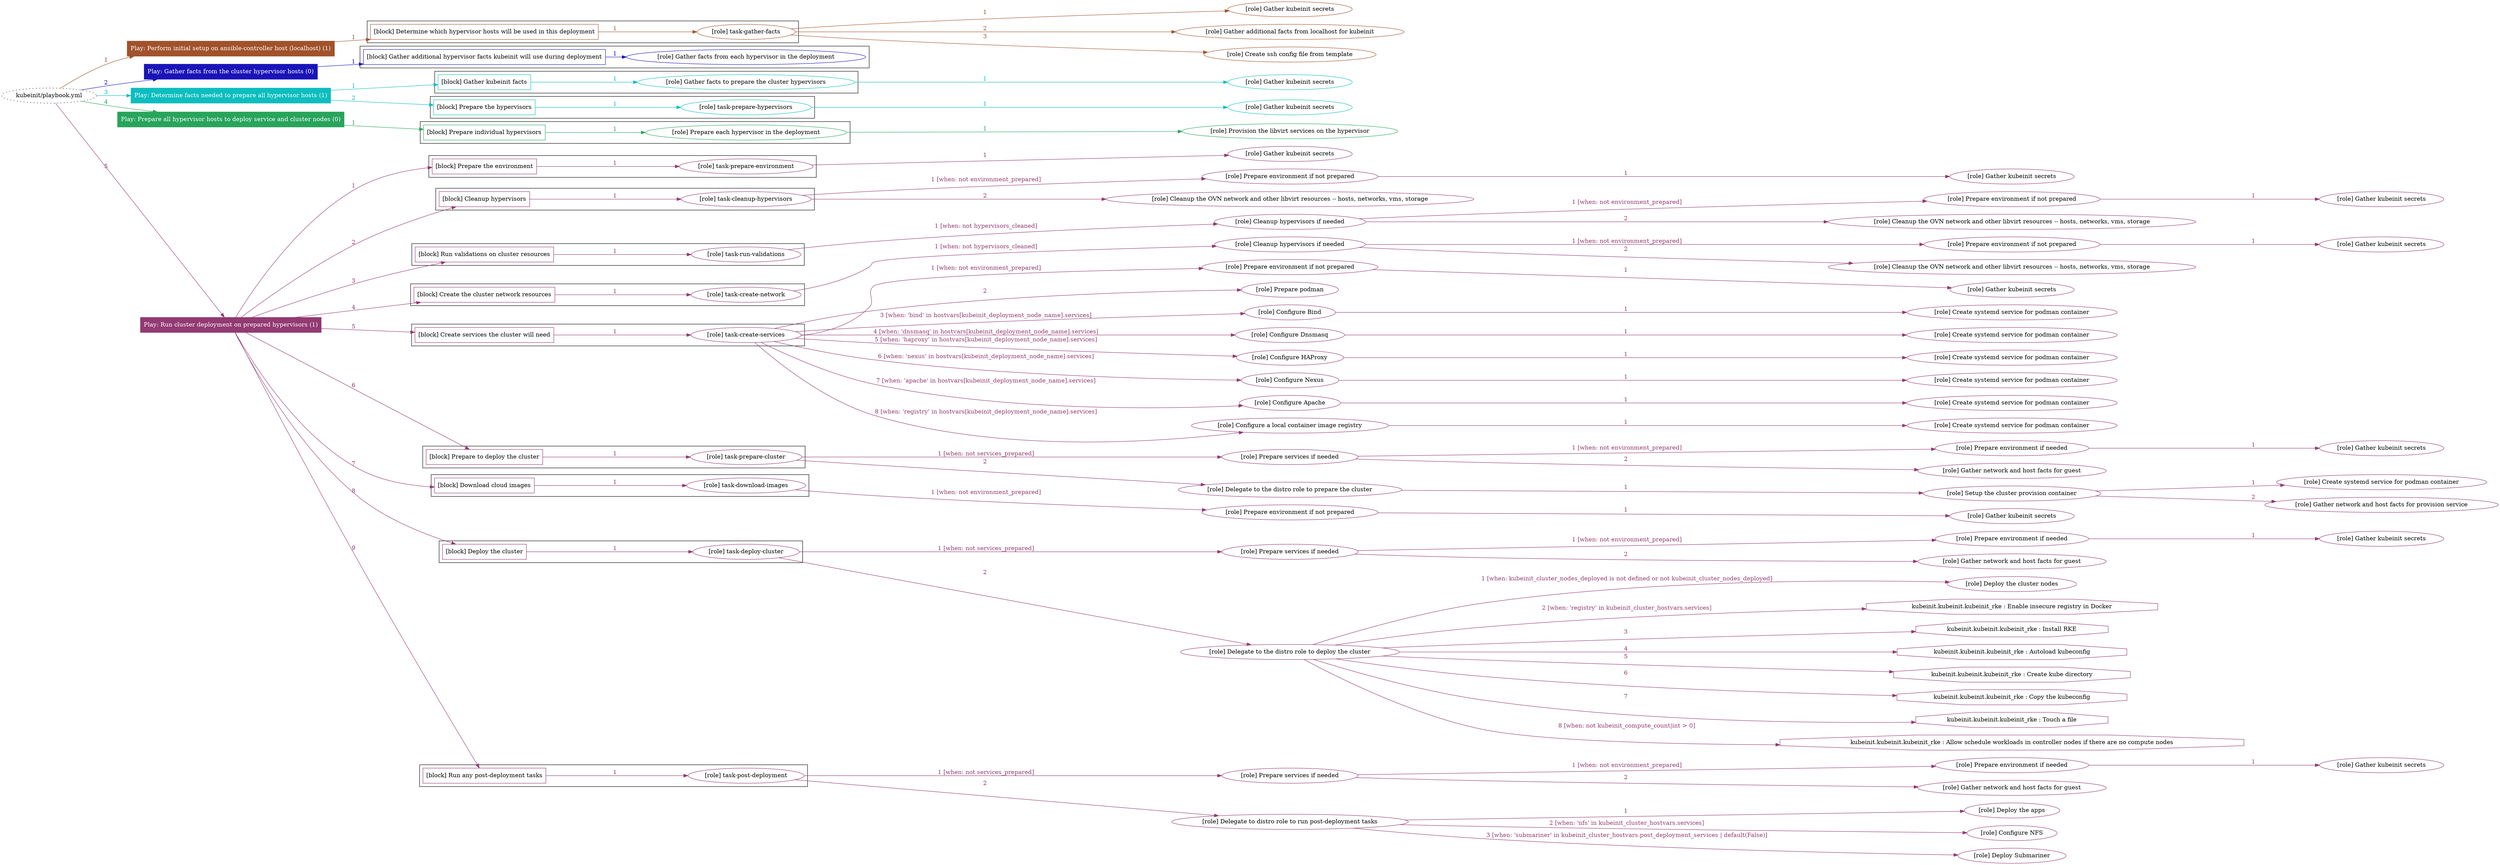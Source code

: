 digraph {
	graph [concentrate=true ordering=in rankdir=LR ratio=fill]
	edge [esep=5 sep=10]
	"kubeinit/playbook.yml" [URL="/home/runner/work/kubeinit/kubeinit/kubeinit/playbook.yml" id=playbook_9505b145 style=dotted]
	play_450b1205 [label="Play: Perform initial setup on ansible-controller host (localhost) (1)" URL="/home/runner/work/kubeinit/kubeinit/kubeinit/playbook.yml" color="#a1522b" fontcolor="#ffffff" id=play_450b1205 shape=box style=filled tooltip=localhost]
	"kubeinit/playbook.yml" -> play_450b1205 [label="1 " color="#a1522b" fontcolor="#a1522b" id=edge_dc29083b labeltooltip="1 " tooltip="1 "]
	subgraph "Gather kubeinit secrets" {
		role_8b892c27 [label="[role] Gather kubeinit secrets" URL="/home/runner/.ansible/collections/ansible_collections/kubeinit/kubeinit/roles/kubeinit_prepare/tasks/build_hypervisors_group.yml" color="#a1522b" id=role_8b892c27 tooltip="Gather kubeinit secrets"]
	}
	subgraph "Gather additional facts from localhost for kubeinit" {
		role_6cb72419 [label="[role] Gather additional facts from localhost for kubeinit" URL="/home/runner/.ansible/collections/ansible_collections/kubeinit/kubeinit/roles/kubeinit_prepare/tasks/build_hypervisors_group.yml" color="#a1522b" id=role_6cb72419 tooltip="Gather additional facts from localhost for kubeinit"]
	}
	subgraph "Create ssh config file from template" {
		role_aeb4167f [label="[role] Create ssh config file from template" URL="/home/runner/.ansible/collections/ansible_collections/kubeinit/kubeinit/roles/kubeinit_prepare/tasks/build_hypervisors_group.yml" color="#a1522b" id=role_aeb4167f tooltip="Create ssh config file from template"]
	}
	subgraph "task-gather-facts" {
		role_760208af [label="[role] task-gather-facts" URL="/home/runner/work/kubeinit/kubeinit/kubeinit/playbook.yml" color="#a1522b" id=role_760208af tooltip="task-gather-facts"]
		role_760208af -> role_8b892c27 [label="1 " color="#a1522b" fontcolor="#a1522b" id=edge_af0be995 labeltooltip="1 " tooltip="1 "]
		role_760208af -> role_6cb72419 [label="2 " color="#a1522b" fontcolor="#a1522b" id=edge_3f704db4 labeltooltip="2 " tooltip="2 "]
		role_760208af -> role_aeb4167f [label="3 " color="#a1522b" fontcolor="#a1522b" id=edge_a9bb3e98 labeltooltip="3 " tooltip="3 "]
	}
	subgraph "Play: Perform initial setup on ansible-controller host (localhost) (1)" {
		play_450b1205 -> block_d74bde31 [label=1 color="#a1522b" fontcolor="#a1522b" id=edge_bde56d21 labeltooltip=1 tooltip=1]
		subgraph cluster_block_d74bde31 {
			block_d74bde31 [label="[block] Determine which hypervisor hosts will be used in this deployment" URL="/home/runner/work/kubeinit/kubeinit/kubeinit/playbook.yml" color="#a1522b" id=block_d74bde31 labeltooltip="Determine which hypervisor hosts will be used in this deployment" shape=box tooltip="Determine which hypervisor hosts will be used in this deployment"]
			block_d74bde31 -> role_760208af [label="1 " color="#a1522b" fontcolor="#a1522b" id=edge_452c3803 labeltooltip="1 " tooltip="1 "]
		}
	}
	play_9793fc15 [label="Play: Gather facts from the cluster hypervisor hosts (0)" URL="/home/runner/work/kubeinit/kubeinit/kubeinit/playbook.yml" color="#1a14b8" fontcolor="#ffffff" id=play_9793fc15 shape=box style=filled tooltip="Play: Gather facts from the cluster hypervisor hosts (0)"]
	"kubeinit/playbook.yml" -> play_9793fc15 [label="2 " color="#1a14b8" fontcolor="#1a14b8" id=edge_404409c6 labeltooltip="2 " tooltip="2 "]
	subgraph "Gather facts from each hypervisor in the deployment" {
		role_58869e09 [label="[role] Gather facts from each hypervisor in the deployment" URL="/home/runner/work/kubeinit/kubeinit/kubeinit/playbook.yml" color="#1a14b8" id=role_58869e09 tooltip="Gather facts from each hypervisor in the deployment"]
	}
	subgraph "Play: Gather facts from the cluster hypervisor hosts (0)" {
		play_9793fc15 -> block_c235f6b9 [label=1 color="#1a14b8" fontcolor="#1a14b8" id=edge_3b66b92a labeltooltip=1 tooltip=1]
		subgraph cluster_block_c235f6b9 {
			block_c235f6b9 [label="[block] Gather additional hypervisor facts kubeinit will use during deployment" URL="/home/runner/work/kubeinit/kubeinit/kubeinit/playbook.yml" color="#1a14b8" id=block_c235f6b9 labeltooltip="Gather additional hypervisor facts kubeinit will use during deployment" shape=box tooltip="Gather additional hypervisor facts kubeinit will use during deployment"]
			block_c235f6b9 -> role_58869e09 [label="1 " color="#1a14b8" fontcolor="#1a14b8" id=edge_09a7fe21 labeltooltip="1 " tooltip="1 "]
		}
	}
	play_8fa315c1 [label="Play: Determine facts needed to prepare all hypervisor hosts (1)" URL="/home/runner/work/kubeinit/kubeinit/kubeinit/playbook.yml" color="#0dbdbf" fontcolor="#ffffff" id=play_8fa315c1 shape=box style=filled tooltip=localhost]
	"kubeinit/playbook.yml" -> play_8fa315c1 [label="3 " color="#0dbdbf" fontcolor="#0dbdbf" id=edge_d1229ec1 labeltooltip="3 " tooltip="3 "]
	subgraph "Gather kubeinit secrets" {
		role_1e241390 [label="[role] Gather kubeinit secrets" URL="/home/runner/.ansible/collections/ansible_collections/kubeinit/kubeinit/roles/kubeinit_prepare/tasks/gather_kubeinit_facts.yml" color="#0dbdbf" id=role_1e241390 tooltip="Gather kubeinit secrets"]
	}
	subgraph "Gather facts to prepare the cluster hypervisors" {
		role_1b1f1815 [label="[role] Gather facts to prepare the cluster hypervisors" URL="/home/runner/work/kubeinit/kubeinit/kubeinit/playbook.yml" color="#0dbdbf" id=role_1b1f1815 tooltip="Gather facts to prepare the cluster hypervisors"]
		role_1b1f1815 -> role_1e241390 [label="1 " color="#0dbdbf" fontcolor="#0dbdbf" id=edge_c1cfcb64 labeltooltip="1 " tooltip="1 "]
	}
	subgraph "Gather kubeinit secrets" {
		role_28981795 [label="[role] Gather kubeinit secrets" URL="/home/runner/.ansible/collections/ansible_collections/kubeinit/kubeinit/roles/kubeinit_prepare/tasks/gather_kubeinit_facts.yml" color="#0dbdbf" id=role_28981795 tooltip="Gather kubeinit secrets"]
	}
	subgraph "task-prepare-hypervisors" {
		role_ae4ea998 [label="[role] task-prepare-hypervisors" URL="/home/runner/work/kubeinit/kubeinit/kubeinit/playbook.yml" color="#0dbdbf" id=role_ae4ea998 tooltip="task-prepare-hypervisors"]
		role_ae4ea998 -> role_28981795 [label="1 " color="#0dbdbf" fontcolor="#0dbdbf" id=edge_d45ceab8 labeltooltip="1 " tooltip="1 "]
	}
	subgraph "Play: Determine facts needed to prepare all hypervisor hosts (1)" {
		play_8fa315c1 -> block_f29562f7 [label=1 color="#0dbdbf" fontcolor="#0dbdbf" id=edge_0c5e4b35 labeltooltip=1 tooltip=1]
		subgraph cluster_block_f29562f7 {
			block_f29562f7 [label="[block] Gather kubeinit facts" URL="/home/runner/work/kubeinit/kubeinit/kubeinit/playbook.yml" color="#0dbdbf" id=block_f29562f7 labeltooltip="Gather kubeinit facts" shape=box tooltip="Gather kubeinit facts"]
			block_f29562f7 -> role_1b1f1815 [label="1 " color="#0dbdbf" fontcolor="#0dbdbf" id=edge_4df8f996 labeltooltip="1 " tooltip="1 "]
		}
		play_8fa315c1 -> block_0bba4dc3 [label=2 color="#0dbdbf" fontcolor="#0dbdbf" id=edge_201aa722 labeltooltip=2 tooltip=2]
		subgraph cluster_block_0bba4dc3 {
			block_0bba4dc3 [label="[block] Prepare the hypervisors" URL="/home/runner/work/kubeinit/kubeinit/kubeinit/playbook.yml" color="#0dbdbf" id=block_0bba4dc3 labeltooltip="Prepare the hypervisors" shape=box tooltip="Prepare the hypervisors"]
			block_0bba4dc3 -> role_ae4ea998 [label="1 " color="#0dbdbf" fontcolor="#0dbdbf" id=edge_61e2387f labeltooltip="1 " tooltip="1 "]
		}
	}
	play_57cef37e [label="Play: Prepare all hypervisor hosts to deploy service and cluster nodes (0)" URL="/home/runner/work/kubeinit/kubeinit/kubeinit/playbook.yml" color="#28a45c" fontcolor="#ffffff" id=play_57cef37e shape=box style=filled tooltip="Play: Prepare all hypervisor hosts to deploy service and cluster nodes (0)"]
	"kubeinit/playbook.yml" -> play_57cef37e [label="4 " color="#28a45c" fontcolor="#28a45c" id=edge_bf57fc12 labeltooltip="4 " tooltip="4 "]
	subgraph "Provision the libvirt services on the hypervisor" {
		role_a75d2ae5 [label="[role] Provision the libvirt services on the hypervisor" URL="/home/runner/.ansible/collections/ansible_collections/kubeinit/kubeinit/roles/kubeinit_prepare/tasks/prepare_hypervisor.yml" color="#28a45c" id=role_a75d2ae5 tooltip="Provision the libvirt services on the hypervisor"]
	}
	subgraph "Prepare each hypervisor in the deployment" {
		role_23973bf3 [label="[role] Prepare each hypervisor in the deployment" URL="/home/runner/work/kubeinit/kubeinit/kubeinit/playbook.yml" color="#28a45c" id=role_23973bf3 tooltip="Prepare each hypervisor in the deployment"]
		role_23973bf3 -> role_a75d2ae5 [label="1 " color="#28a45c" fontcolor="#28a45c" id=edge_d2a6cd40 labeltooltip="1 " tooltip="1 "]
	}
	subgraph "Play: Prepare all hypervisor hosts to deploy service and cluster nodes (0)" {
		play_57cef37e -> block_0006733f [label=1 color="#28a45c" fontcolor="#28a45c" id=edge_32e53ca9 labeltooltip=1 tooltip=1]
		subgraph cluster_block_0006733f {
			block_0006733f [label="[block] Prepare individual hypervisors" URL="/home/runner/work/kubeinit/kubeinit/kubeinit/playbook.yml" color="#28a45c" id=block_0006733f labeltooltip="Prepare individual hypervisors" shape=box tooltip="Prepare individual hypervisors"]
			block_0006733f -> role_23973bf3 [label="1 " color="#28a45c" fontcolor="#28a45c" id=edge_6aced848 labeltooltip="1 " tooltip="1 "]
		}
	}
	play_f7e26024 [label="Play: Run cluster deployment on prepared hypervisors (1)" URL="/home/runner/work/kubeinit/kubeinit/kubeinit/playbook.yml" color="#923a72" fontcolor="#ffffff" id=play_f7e26024 shape=box style=filled tooltip=localhost]
	"kubeinit/playbook.yml" -> play_f7e26024 [label="5 " color="#923a72" fontcolor="#923a72" id=edge_5d4433c1 labeltooltip="5 " tooltip="5 "]
	subgraph "Gather kubeinit secrets" {
		role_3394ba7a [label="[role] Gather kubeinit secrets" URL="/home/runner/.ansible/collections/ansible_collections/kubeinit/kubeinit/roles/kubeinit_prepare/tasks/gather_kubeinit_facts.yml" color="#923a72" id=role_3394ba7a tooltip="Gather kubeinit secrets"]
	}
	subgraph "task-prepare-environment" {
		role_0f57bd80 [label="[role] task-prepare-environment" URL="/home/runner/work/kubeinit/kubeinit/kubeinit/playbook.yml" color="#923a72" id=role_0f57bd80 tooltip="task-prepare-environment"]
		role_0f57bd80 -> role_3394ba7a [label="1 " color="#923a72" fontcolor="#923a72" id=edge_5591180e labeltooltip="1 " tooltip="1 "]
	}
	subgraph "Gather kubeinit secrets" {
		role_68bfc6f8 [label="[role] Gather kubeinit secrets" URL="/home/runner/.ansible/collections/ansible_collections/kubeinit/kubeinit/roles/kubeinit_prepare/tasks/gather_kubeinit_facts.yml" color="#923a72" id=role_68bfc6f8 tooltip="Gather kubeinit secrets"]
	}
	subgraph "Prepare environment if not prepared" {
		role_d3c46bd1 [label="[role] Prepare environment if not prepared" URL="/home/runner/.ansible/collections/ansible_collections/kubeinit/kubeinit/roles/kubeinit_prepare/tasks/cleanup_hypervisors.yml" color="#923a72" id=role_d3c46bd1 tooltip="Prepare environment if not prepared"]
		role_d3c46bd1 -> role_68bfc6f8 [label="1 " color="#923a72" fontcolor="#923a72" id=edge_0da99311 labeltooltip="1 " tooltip="1 "]
	}
	subgraph "Cleanup the OVN network and other libvirt resources -- hosts, networks, vms, storage" {
		role_326a574e [label="[role] Cleanup the OVN network and other libvirt resources -- hosts, networks, vms, storage" URL="/home/runner/.ansible/collections/ansible_collections/kubeinit/kubeinit/roles/kubeinit_prepare/tasks/cleanup_hypervisors.yml" color="#923a72" id=role_326a574e tooltip="Cleanup the OVN network and other libvirt resources -- hosts, networks, vms, storage"]
	}
	subgraph "task-cleanup-hypervisors" {
		role_968da438 [label="[role] task-cleanup-hypervisors" URL="/home/runner/work/kubeinit/kubeinit/kubeinit/playbook.yml" color="#923a72" id=role_968da438 tooltip="task-cleanup-hypervisors"]
		role_968da438 -> role_d3c46bd1 [label="1 [when: not environment_prepared]" color="#923a72" fontcolor="#923a72" id=edge_34b61ef2 labeltooltip="1 [when: not environment_prepared]" tooltip="1 [when: not environment_prepared]"]
		role_968da438 -> role_326a574e [label="2 " color="#923a72" fontcolor="#923a72" id=edge_d97bf84e labeltooltip="2 " tooltip="2 "]
	}
	subgraph "Gather kubeinit secrets" {
		role_ba13112c [label="[role] Gather kubeinit secrets" URL="/home/runner/.ansible/collections/ansible_collections/kubeinit/kubeinit/roles/kubeinit_prepare/tasks/gather_kubeinit_facts.yml" color="#923a72" id=role_ba13112c tooltip="Gather kubeinit secrets"]
	}
	subgraph "Prepare environment if not prepared" {
		role_cc1e4077 [label="[role] Prepare environment if not prepared" URL="/home/runner/.ansible/collections/ansible_collections/kubeinit/kubeinit/roles/kubeinit_prepare/tasks/cleanup_hypervisors.yml" color="#923a72" id=role_cc1e4077 tooltip="Prepare environment if not prepared"]
		role_cc1e4077 -> role_ba13112c [label="1 " color="#923a72" fontcolor="#923a72" id=edge_f89d03f3 labeltooltip="1 " tooltip="1 "]
	}
	subgraph "Cleanup the OVN network and other libvirt resources -- hosts, networks, vms, storage" {
		role_92244984 [label="[role] Cleanup the OVN network and other libvirt resources -- hosts, networks, vms, storage" URL="/home/runner/.ansible/collections/ansible_collections/kubeinit/kubeinit/roles/kubeinit_prepare/tasks/cleanup_hypervisors.yml" color="#923a72" id=role_92244984 tooltip="Cleanup the OVN network and other libvirt resources -- hosts, networks, vms, storage"]
	}
	subgraph "Cleanup hypervisors if needed" {
		role_676411f5 [label="[role] Cleanup hypervisors if needed" URL="/home/runner/.ansible/collections/ansible_collections/kubeinit/kubeinit/roles/kubeinit_validations/tasks/main.yml" color="#923a72" id=role_676411f5 tooltip="Cleanup hypervisors if needed"]
		role_676411f5 -> role_cc1e4077 [label="1 [when: not environment_prepared]" color="#923a72" fontcolor="#923a72" id=edge_e331d8d5 labeltooltip="1 [when: not environment_prepared]" tooltip="1 [when: not environment_prepared]"]
		role_676411f5 -> role_92244984 [label="2 " color="#923a72" fontcolor="#923a72" id=edge_2eb76e66 labeltooltip="2 " tooltip="2 "]
	}
	subgraph "task-run-validations" {
		role_0b3cec89 [label="[role] task-run-validations" URL="/home/runner/work/kubeinit/kubeinit/kubeinit/playbook.yml" color="#923a72" id=role_0b3cec89 tooltip="task-run-validations"]
		role_0b3cec89 -> role_676411f5 [label="1 [when: not hypervisors_cleaned]" color="#923a72" fontcolor="#923a72" id=edge_1721d02f labeltooltip="1 [when: not hypervisors_cleaned]" tooltip="1 [when: not hypervisors_cleaned]"]
	}
	subgraph "Gather kubeinit secrets" {
		role_42cdc17c [label="[role] Gather kubeinit secrets" URL="/home/runner/.ansible/collections/ansible_collections/kubeinit/kubeinit/roles/kubeinit_prepare/tasks/gather_kubeinit_facts.yml" color="#923a72" id=role_42cdc17c tooltip="Gather kubeinit secrets"]
	}
	subgraph "Prepare environment if not prepared" {
		role_256b3b0b [label="[role] Prepare environment if not prepared" URL="/home/runner/.ansible/collections/ansible_collections/kubeinit/kubeinit/roles/kubeinit_prepare/tasks/cleanup_hypervisors.yml" color="#923a72" id=role_256b3b0b tooltip="Prepare environment if not prepared"]
		role_256b3b0b -> role_42cdc17c [label="1 " color="#923a72" fontcolor="#923a72" id=edge_7ede8b54 labeltooltip="1 " tooltip="1 "]
	}
	subgraph "Cleanup the OVN network and other libvirt resources -- hosts, networks, vms, storage" {
		role_a9cca995 [label="[role] Cleanup the OVN network and other libvirt resources -- hosts, networks, vms, storage" URL="/home/runner/.ansible/collections/ansible_collections/kubeinit/kubeinit/roles/kubeinit_prepare/tasks/cleanup_hypervisors.yml" color="#923a72" id=role_a9cca995 tooltip="Cleanup the OVN network and other libvirt resources -- hosts, networks, vms, storage"]
	}
	subgraph "Cleanup hypervisors if needed" {
		role_077df138 [label="[role] Cleanup hypervisors if needed" URL="/home/runner/.ansible/collections/ansible_collections/kubeinit/kubeinit/roles/kubeinit_libvirt/tasks/create_network.yml" color="#923a72" id=role_077df138 tooltip="Cleanup hypervisors if needed"]
		role_077df138 -> role_256b3b0b [label="1 [when: not environment_prepared]" color="#923a72" fontcolor="#923a72" id=edge_33e8bdc1 labeltooltip="1 [when: not environment_prepared]" tooltip="1 [when: not environment_prepared]"]
		role_077df138 -> role_a9cca995 [label="2 " color="#923a72" fontcolor="#923a72" id=edge_4342c386 labeltooltip="2 " tooltip="2 "]
	}
	subgraph "task-create-network" {
		role_438e91d1 [label="[role] task-create-network" URL="/home/runner/work/kubeinit/kubeinit/kubeinit/playbook.yml" color="#923a72" id=role_438e91d1 tooltip="task-create-network"]
		role_438e91d1 -> role_077df138 [label="1 [when: not hypervisors_cleaned]" color="#923a72" fontcolor="#923a72" id=edge_94b52caa labeltooltip="1 [when: not hypervisors_cleaned]" tooltip="1 [when: not hypervisors_cleaned]"]
	}
	subgraph "Gather kubeinit secrets" {
		role_971f4b5b [label="[role] Gather kubeinit secrets" URL="/home/runner/.ansible/collections/ansible_collections/kubeinit/kubeinit/roles/kubeinit_prepare/tasks/gather_kubeinit_facts.yml" color="#923a72" id=role_971f4b5b tooltip="Gather kubeinit secrets"]
	}
	subgraph "Prepare environment if not prepared" {
		role_bbb724a1 [label="[role] Prepare environment if not prepared" URL="/home/runner/.ansible/collections/ansible_collections/kubeinit/kubeinit/roles/kubeinit_services/tasks/main.yml" color="#923a72" id=role_bbb724a1 tooltip="Prepare environment if not prepared"]
		role_bbb724a1 -> role_971f4b5b [label="1 " color="#923a72" fontcolor="#923a72" id=edge_67031fa7 labeltooltip="1 " tooltip="1 "]
	}
	subgraph "Prepare podman" {
		role_736beaef [label="[role] Prepare podman" URL="/home/runner/.ansible/collections/ansible_collections/kubeinit/kubeinit/roles/kubeinit_services/tasks/00_create_service_pod.yml" color="#923a72" id=role_736beaef tooltip="Prepare podman"]
	}
	subgraph "Create systemd service for podman container" {
		role_74b2ce1b [label="[role] Create systemd service for podman container" URL="/home/runner/.ansible/collections/ansible_collections/kubeinit/kubeinit/roles/kubeinit_bind/tasks/main.yml" color="#923a72" id=role_74b2ce1b tooltip="Create systemd service for podman container"]
	}
	subgraph "Configure Bind" {
		role_02d68f22 [label="[role] Configure Bind" URL="/home/runner/.ansible/collections/ansible_collections/kubeinit/kubeinit/roles/kubeinit_services/tasks/start_services_containers.yml" color="#923a72" id=role_02d68f22 tooltip="Configure Bind"]
		role_02d68f22 -> role_74b2ce1b [label="1 " color="#923a72" fontcolor="#923a72" id=edge_7390d2f8 labeltooltip="1 " tooltip="1 "]
	}
	subgraph "Create systemd service for podman container" {
		role_c043c50c [label="[role] Create systemd service for podman container" URL="/home/runner/.ansible/collections/ansible_collections/kubeinit/kubeinit/roles/kubeinit_dnsmasq/tasks/main.yml" color="#923a72" id=role_c043c50c tooltip="Create systemd service for podman container"]
	}
	subgraph "Configure Dnsmasq" {
		role_670af879 [label="[role] Configure Dnsmasq" URL="/home/runner/.ansible/collections/ansible_collections/kubeinit/kubeinit/roles/kubeinit_services/tasks/start_services_containers.yml" color="#923a72" id=role_670af879 tooltip="Configure Dnsmasq"]
		role_670af879 -> role_c043c50c [label="1 " color="#923a72" fontcolor="#923a72" id=edge_bfc1ea28 labeltooltip="1 " tooltip="1 "]
	}
	subgraph "Create systemd service for podman container" {
		role_d6bb834e [label="[role] Create systemd service for podman container" URL="/home/runner/.ansible/collections/ansible_collections/kubeinit/kubeinit/roles/kubeinit_haproxy/tasks/main.yml" color="#923a72" id=role_d6bb834e tooltip="Create systemd service for podman container"]
	}
	subgraph "Configure HAProxy" {
		role_2f7dd413 [label="[role] Configure HAProxy" URL="/home/runner/.ansible/collections/ansible_collections/kubeinit/kubeinit/roles/kubeinit_services/tasks/start_services_containers.yml" color="#923a72" id=role_2f7dd413 tooltip="Configure HAProxy"]
		role_2f7dd413 -> role_d6bb834e [label="1 " color="#923a72" fontcolor="#923a72" id=edge_d44e36c4 labeltooltip="1 " tooltip="1 "]
	}
	subgraph "Create systemd service for podman container" {
		role_b8aea174 [label="[role] Create systemd service for podman container" URL="/home/runner/.ansible/collections/ansible_collections/kubeinit/kubeinit/roles/kubeinit_nexus/tasks/main.yml" color="#923a72" id=role_b8aea174 tooltip="Create systemd service for podman container"]
	}
	subgraph "Configure Nexus" {
		role_ffcc830e [label="[role] Configure Nexus" URL="/home/runner/.ansible/collections/ansible_collections/kubeinit/kubeinit/roles/kubeinit_services/tasks/start_services_containers.yml" color="#923a72" id=role_ffcc830e tooltip="Configure Nexus"]
		role_ffcc830e -> role_b8aea174 [label="1 " color="#923a72" fontcolor="#923a72" id=edge_57a97c06 labeltooltip="1 " tooltip="1 "]
	}
	subgraph "Create systemd service for podman container" {
		role_931ff432 [label="[role] Create systemd service for podman container" URL="/home/runner/.ansible/collections/ansible_collections/kubeinit/kubeinit/roles/kubeinit_apache/tasks/main.yml" color="#923a72" id=role_931ff432 tooltip="Create systemd service for podman container"]
	}
	subgraph "Configure Apache" {
		role_67109177 [label="[role] Configure Apache" URL="/home/runner/.ansible/collections/ansible_collections/kubeinit/kubeinit/roles/kubeinit_services/tasks/start_services_containers.yml" color="#923a72" id=role_67109177 tooltip="Configure Apache"]
		role_67109177 -> role_931ff432 [label="1 " color="#923a72" fontcolor="#923a72" id=edge_0b8022bc labeltooltip="1 " tooltip="1 "]
	}
	subgraph "Create systemd service for podman container" {
		role_c4411747 [label="[role] Create systemd service for podman container" URL="/home/runner/.ansible/collections/ansible_collections/kubeinit/kubeinit/roles/kubeinit_registry/tasks/main.yml" color="#923a72" id=role_c4411747 tooltip="Create systemd service for podman container"]
	}
	subgraph "Configure a local container image registry" {
		role_1bb9041d [label="[role] Configure a local container image registry" URL="/home/runner/.ansible/collections/ansible_collections/kubeinit/kubeinit/roles/kubeinit_services/tasks/start_services_containers.yml" color="#923a72" id=role_1bb9041d tooltip="Configure a local container image registry"]
		role_1bb9041d -> role_c4411747 [label="1 " color="#923a72" fontcolor="#923a72" id=edge_ae530e8a labeltooltip="1 " tooltip="1 "]
	}
	subgraph "task-create-services" {
		role_831094a1 [label="[role] task-create-services" URL="/home/runner/work/kubeinit/kubeinit/kubeinit/playbook.yml" color="#923a72" id=role_831094a1 tooltip="task-create-services"]
		role_831094a1 -> role_bbb724a1 [label="1 [when: not environment_prepared]" color="#923a72" fontcolor="#923a72" id=edge_e91041e4 labeltooltip="1 [when: not environment_prepared]" tooltip="1 [when: not environment_prepared]"]
		role_831094a1 -> role_736beaef [label="2 " color="#923a72" fontcolor="#923a72" id=edge_1bce8003 labeltooltip="2 " tooltip="2 "]
		role_831094a1 -> role_02d68f22 [label="3 [when: 'bind' in hostvars[kubeinit_deployment_node_name].services]" color="#923a72" fontcolor="#923a72" id=edge_1547fb44 labeltooltip="3 [when: 'bind' in hostvars[kubeinit_deployment_node_name].services]" tooltip="3 [when: 'bind' in hostvars[kubeinit_deployment_node_name].services]"]
		role_831094a1 -> role_670af879 [label="4 [when: 'dnsmasq' in hostvars[kubeinit_deployment_node_name].services]" color="#923a72" fontcolor="#923a72" id=edge_bd616822 labeltooltip="4 [when: 'dnsmasq' in hostvars[kubeinit_deployment_node_name].services]" tooltip="4 [when: 'dnsmasq' in hostvars[kubeinit_deployment_node_name].services]"]
		role_831094a1 -> role_2f7dd413 [label="5 [when: 'haproxy' in hostvars[kubeinit_deployment_node_name].services]" color="#923a72" fontcolor="#923a72" id=edge_83dfca58 labeltooltip="5 [when: 'haproxy' in hostvars[kubeinit_deployment_node_name].services]" tooltip="5 [when: 'haproxy' in hostvars[kubeinit_deployment_node_name].services]"]
		role_831094a1 -> role_ffcc830e [label="6 [when: 'nexus' in hostvars[kubeinit_deployment_node_name].services]" color="#923a72" fontcolor="#923a72" id=edge_f6bf5959 labeltooltip="6 [when: 'nexus' in hostvars[kubeinit_deployment_node_name].services]" tooltip="6 [when: 'nexus' in hostvars[kubeinit_deployment_node_name].services]"]
		role_831094a1 -> role_67109177 [label="7 [when: 'apache' in hostvars[kubeinit_deployment_node_name].services]" color="#923a72" fontcolor="#923a72" id=edge_4abc0488 labeltooltip="7 [when: 'apache' in hostvars[kubeinit_deployment_node_name].services]" tooltip="7 [when: 'apache' in hostvars[kubeinit_deployment_node_name].services]"]
		role_831094a1 -> role_1bb9041d [label="8 [when: 'registry' in hostvars[kubeinit_deployment_node_name].services]" color="#923a72" fontcolor="#923a72" id=edge_23c1ed03 labeltooltip="8 [when: 'registry' in hostvars[kubeinit_deployment_node_name].services]" tooltip="8 [when: 'registry' in hostvars[kubeinit_deployment_node_name].services]"]
	}
	subgraph "Gather kubeinit secrets" {
		role_cb9c16d9 [label="[role] Gather kubeinit secrets" URL="/home/runner/.ansible/collections/ansible_collections/kubeinit/kubeinit/roles/kubeinit_prepare/tasks/gather_kubeinit_facts.yml" color="#923a72" id=role_cb9c16d9 tooltip="Gather kubeinit secrets"]
	}
	subgraph "Prepare environment if needed" {
		role_41c5a889 [label="[role] Prepare environment if needed" URL="/home/runner/.ansible/collections/ansible_collections/kubeinit/kubeinit/roles/kubeinit_services/tasks/prepare_services.yml" color="#923a72" id=role_41c5a889 tooltip="Prepare environment if needed"]
		role_41c5a889 -> role_cb9c16d9 [label="1 " color="#923a72" fontcolor="#923a72" id=edge_651bb837 labeltooltip="1 " tooltip="1 "]
	}
	subgraph "Gather network and host facts for guest" {
		role_f9e6f4bb [label="[role] Gather network and host facts for guest" URL="/home/runner/.ansible/collections/ansible_collections/kubeinit/kubeinit/roles/kubeinit_services/tasks/prepare_services.yml" color="#923a72" id=role_f9e6f4bb tooltip="Gather network and host facts for guest"]
	}
	subgraph "Prepare services if needed" {
		role_1df5ebb2 [label="[role] Prepare services if needed" URL="/home/runner/.ansible/collections/ansible_collections/kubeinit/kubeinit/roles/kubeinit_prepare/tasks/prepare_cluster.yml" color="#923a72" id=role_1df5ebb2 tooltip="Prepare services if needed"]
		role_1df5ebb2 -> role_41c5a889 [label="1 [when: not environment_prepared]" color="#923a72" fontcolor="#923a72" id=edge_259d72d3 labeltooltip="1 [when: not environment_prepared]" tooltip="1 [when: not environment_prepared]"]
		role_1df5ebb2 -> role_f9e6f4bb [label="2 " color="#923a72" fontcolor="#923a72" id=edge_c0b0a024 labeltooltip="2 " tooltip="2 "]
	}
	subgraph "Create systemd service for podman container" {
		role_981f2395 [label="[role] Create systemd service for podman container" URL="/home/runner/.ansible/collections/ansible_collections/kubeinit/kubeinit/roles/kubeinit_services/tasks/create_provision_container.yml" color="#923a72" id=role_981f2395 tooltip="Create systemd service for podman container"]
	}
	subgraph "Gather network and host facts for provision service" {
		role_8d376caf [label="[role] Gather network and host facts for provision service" URL="/home/runner/.ansible/collections/ansible_collections/kubeinit/kubeinit/roles/kubeinit_services/tasks/create_provision_container.yml" color="#923a72" id=role_8d376caf tooltip="Gather network and host facts for provision service"]
	}
	subgraph "Setup the cluster provision container" {
		role_2dbbe1c2 [label="[role] Setup the cluster provision container" URL="/home/runner/.ansible/collections/ansible_collections/kubeinit/kubeinit/roles/kubeinit_rke/tasks/prepare_cluster.yml" color="#923a72" id=role_2dbbe1c2 tooltip="Setup the cluster provision container"]
		role_2dbbe1c2 -> role_981f2395 [label="1 " color="#923a72" fontcolor="#923a72" id=edge_0b8d68bd labeltooltip="1 " tooltip="1 "]
		role_2dbbe1c2 -> role_8d376caf [label="2 " color="#923a72" fontcolor="#923a72" id=edge_b4f0be69 labeltooltip="2 " tooltip="2 "]
	}
	subgraph "Delegate to the distro role to prepare the cluster" {
		role_19b60b3c [label="[role] Delegate to the distro role to prepare the cluster" URL="/home/runner/.ansible/collections/ansible_collections/kubeinit/kubeinit/roles/kubeinit_prepare/tasks/prepare_cluster.yml" color="#923a72" id=role_19b60b3c tooltip="Delegate to the distro role to prepare the cluster"]
		role_19b60b3c -> role_2dbbe1c2 [label="1 " color="#923a72" fontcolor="#923a72" id=edge_40726095 labeltooltip="1 " tooltip="1 "]
	}
	subgraph "task-prepare-cluster" {
		role_f12d3dc7 [label="[role] task-prepare-cluster" URL="/home/runner/work/kubeinit/kubeinit/kubeinit/playbook.yml" color="#923a72" id=role_f12d3dc7 tooltip="task-prepare-cluster"]
		role_f12d3dc7 -> role_1df5ebb2 [label="1 [when: not services_prepared]" color="#923a72" fontcolor="#923a72" id=edge_0dd7c2da labeltooltip="1 [when: not services_prepared]" tooltip="1 [when: not services_prepared]"]
		role_f12d3dc7 -> role_19b60b3c [label="2 " color="#923a72" fontcolor="#923a72" id=edge_1bc38d90 labeltooltip="2 " tooltip="2 "]
	}
	subgraph "Gather kubeinit secrets" {
		role_9fd19579 [label="[role] Gather kubeinit secrets" URL="/home/runner/.ansible/collections/ansible_collections/kubeinit/kubeinit/roles/kubeinit_prepare/tasks/gather_kubeinit_facts.yml" color="#923a72" id=role_9fd19579 tooltip="Gather kubeinit secrets"]
	}
	subgraph "Prepare environment if not prepared" {
		role_e67eeffd [label="[role] Prepare environment if not prepared" URL="/home/runner/.ansible/collections/ansible_collections/kubeinit/kubeinit/roles/kubeinit_libvirt/tasks/download_cloud_images.yml" color="#923a72" id=role_e67eeffd tooltip="Prepare environment if not prepared"]
		role_e67eeffd -> role_9fd19579 [label="1 " color="#923a72" fontcolor="#923a72" id=edge_8dbe094c labeltooltip="1 " tooltip="1 "]
	}
	subgraph "task-download-images" {
		role_862872cf [label="[role] task-download-images" URL="/home/runner/work/kubeinit/kubeinit/kubeinit/playbook.yml" color="#923a72" id=role_862872cf tooltip="task-download-images"]
		role_862872cf -> role_e67eeffd [label="1 [when: not environment_prepared]" color="#923a72" fontcolor="#923a72" id=edge_4c82165a labeltooltip="1 [when: not environment_prepared]" tooltip="1 [when: not environment_prepared]"]
	}
	subgraph "Gather kubeinit secrets" {
		role_c70c2a70 [label="[role] Gather kubeinit secrets" URL="/home/runner/.ansible/collections/ansible_collections/kubeinit/kubeinit/roles/kubeinit_prepare/tasks/gather_kubeinit_facts.yml" color="#923a72" id=role_c70c2a70 tooltip="Gather kubeinit secrets"]
	}
	subgraph "Prepare environment if needed" {
		role_d8f8d31f [label="[role] Prepare environment if needed" URL="/home/runner/.ansible/collections/ansible_collections/kubeinit/kubeinit/roles/kubeinit_services/tasks/prepare_services.yml" color="#923a72" id=role_d8f8d31f tooltip="Prepare environment if needed"]
		role_d8f8d31f -> role_c70c2a70 [label="1 " color="#923a72" fontcolor="#923a72" id=edge_fc1eb7fe labeltooltip="1 " tooltip="1 "]
	}
	subgraph "Gather network and host facts for guest" {
		role_a013b452 [label="[role] Gather network and host facts for guest" URL="/home/runner/.ansible/collections/ansible_collections/kubeinit/kubeinit/roles/kubeinit_services/tasks/prepare_services.yml" color="#923a72" id=role_a013b452 tooltip="Gather network and host facts for guest"]
	}
	subgraph "Prepare services if needed" {
		role_5a1de3bb [label="[role] Prepare services if needed" URL="/home/runner/.ansible/collections/ansible_collections/kubeinit/kubeinit/roles/kubeinit_prepare/tasks/deploy_cluster.yml" color="#923a72" id=role_5a1de3bb tooltip="Prepare services if needed"]
		role_5a1de3bb -> role_d8f8d31f [label="1 [when: not environment_prepared]" color="#923a72" fontcolor="#923a72" id=edge_60378486 labeltooltip="1 [when: not environment_prepared]" tooltip="1 [when: not environment_prepared]"]
		role_5a1de3bb -> role_a013b452 [label="2 " color="#923a72" fontcolor="#923a72" id=edge_a995fb8c labeltooltip="2 " tooltip="2 "]
	}
	subgraph "Deploy the cluster nodes" {
		role_a50405a7 [label="[role] Deploy the cluster nodes" URL="/home/runner/.ansible/collections/ansible_collections/kubeinit/kubeinit/roles/kubeinit_rke/tasks/main.yml" color="#923a72" id=role_a50405a7 tooltip="Deploy the cluster nodes"]
	}
	subgraph "Delegate to the distro role to deploy the cluster" {
		role_565a9455 [label="[role] Delegate to the distro role to deploy the cluster" URL="/home/runner/.ansible/collections/ansible_collections/kubeinit/kubeinit/roles/kubeinit_prepare/tasks/deploy_cluster.yml" color="#923a72" id=role_565a9455 tooltip="Delegate to the distro role to deploy the cluster"]
		role_565a9455 -> role_a50405a7 [label="1 [when: kubeinit_cluster_nodes_deployed is not defined or not kubeinit_cluster_nodes_deployed]" color="#923a72" fontcolor="#923a72" id=edge_2c928325 labeltooltip="1 [when: kubeinit_cluster_nodes_deployed is not defined or not kubeinit_cluster_nodes_deployed]" tooltip="1 [when: kubeinit_cluster_nodes_deployed is not defined or not kubeinit_cluster_nodes_deployed]"]
		task_2b19fcb5 [label="kubeinit.kubeinit.kubeinit_rke : Enable insecure registry in Docker" URL="/home/runner/.ansible/collections/ansible_collections/kubeinit/kubeinit/roles/kubeinit_rke/tasks/main.yml" color="#923a72" id=task_2b19fcb5 shape=octagon tooltip="kubeinit.kubeinit.kubeinit_rke : Enable insecure registry in Docker"]
		role_565a9455 -> task_2b19fcb5 [label="2 [when: 'registry' in kubeinit_cluster_hostvars.services]" color="#923a72" fontcolor="#923a72" id=edge_f5115392 labeltooltip="2 [when: 'registry' in kubeinit_cluster_hostvars.services]" tooltip="2 [when: 'registry' in kubeinit_cluster_hostvars.services]"]
		task_382497d7 [label="kubeinit.kubeinit.kubeinit_rke : Install RKE" URL="/home/runner/.ansible/collections/ansible_collections/kubeinit/kubeinit/roles/kubeinit_rke/tasks/main.yml" color="#923a72" id=task_382497d7 shape=octagon tooltip="kubeinit.kubeinit.kubeinit_rke : Install RKE"]
		role_565a9455 -> task_382497d7 [label="3 " color="#923a72" fontcolor="#923a72" id=edge_3cbea4b3 labeltooltip="3 " tooltip="3 "]
		task_b6c8a267 [label="kubeinit.kubeinit.kubeinit_rke : Autoload kubeconfig" URL="/home/runner/.ansible/collections/ansible_collections/kubeinit/kubeinit/roles/kubeinit_rke/tasks/main.yml" color="#923a72" id=task_b6c8a267 shape=octagon tooltip="kubeinit.kubeinit.kubeinit_rke : Autoload kubeconfig"]
		role_565a9455 -> task_b6c8a267 [label="4 " color="#923a72" fontcolor="#923a72" id=edge_44285c5f labeltooltip="4 " tooltip="4 "]
		task_b992b528 [label="kubeinit.kubeinit.kubeinit_rke : Create kube directory" URL="/home/runner/.ansible/collections/ansible_collections/kubeinit/kubeinit/roles/kubeinit_rke/tasks/main.yml" color="#923a72" id=task_b992b528 shape=octagon tooltip="kubeinit.kubeinit.kubeinit_rke : Create kube directory"]
		role_565a9455 -> task_b992b528 [label="5 " color="#923a72" fontcolor="#923a72" id=edge_dde3372a labeltooltip="5 " tooltip="5 "]
		task_24bca3b9 [label="kubeinit.kubeinit.kubeinit_rke : Copy the kubeconfig" URL="/home/runner/.ansible/collections/ansible_collections/kubeinit/kubeinit/roles/kubeinit_rke/tasks/main.yml" color="#923a72" id=task_24bca3b9 shape=octagon tooltip="kubeinit.kubeinit.kubeinit_rke : Copy the kubeconfig"]
		role_565a9455 -> task_24bca3b9 [label="6 " color="#923a72" fontcolor="#923a72" id=edge_70a0f07c labeltooltip="6 " tooltip="6 "]
		task_501f80f8 [label="kubeinit.kubeinit.kubeinit_rke : Touch a file" URL="/home/runner/.ansible/collections/ansible_collections/kubeinit/kubeinit/roles/kubeinit_rke/tasks/main.yml" color="#923a72" id=task_501f80f8 shape=octagon tooltip="kubeinit.kubeinit.kubeinit_rke : Touch a file"]
		role_565a9455 -> task_501f80f8 [label="7 " color="#923a72" fontcolor="#923a72" id=edge_d0b595a0 labeltooltip="7 " tooltip="7 "]
		task_d61ac5fc [label="kubeinit.kubeinit.kubeinit_rke : Allow schedule workloads in controller nodes if there are no compute nodes" URL="/home/runner/.ansible/collections/ansible_collections/kubeinit/kubeinit/roles/kubeinit_rke/tasks/main.yml" color="#923a72" id=task_d61ac5fc shape=octagon tooltip="kubeinit.kubeinit.kubeinit_rke : Allow schedule workloads in controller nodes if there are no compute nodes"]
		role_565a9455 -> task_d61ac5fc [label="8 [when: not kubeinit_compute_count|int > 0]" color="#923a72" fontcolor="#923a72" id=edge_7d076e3a labeltooltip="8 [when: not kubeinit_compute_count|int > 0]" tooltip="8 [when: not kubeinit_compute_count|int > 0]"]
	}
	subgraph "task-deploy-cluster" {
		role_576daea5 [label="[role] task-deploy-cluster" URL="/home/runner/work/kubeinit/kubeinit/kubeinit/playbook.yml" color="#923a72" id=role_576daea5 tooltip="task-deploy-cluster"]
		role_576daea5 -> role_5a1de3bb [label="1 [when: not services_prepared]" color="#923a72" fontcolor="#923a72" id=edge_5b7c0450 labeltooltip="1 [when: not services_prepared]" tooltip="1 [when: not services_prepared]"]
		role_576daea5 -> role_565a9455 [label="2 " color="#923a72" fontcolor="#923a72" id=edge_bf238800 labeltooltip="2 " tooltip="2 "]
	}
	subgraph "Gather kubeinit secrets" {
		role_d0855ed1 [label="[role] Gather kubeinit secrets" URL="/home/runner/.ansible/collections/ansible_collections/kubeinit/kubeinit/roles/kubeinit_prepare/tasks/gather_kubeinit_facts.yml" color="#923a72" id=role_d0855ed1 tooltip="Gather kubeinit secrets"]
	}
	subgraph "Prepare environment if needed" {
		role_61e63d10 [label="[role] Prepare environment if needed" URL="/home/runner/.ansible/collections/ansible_collections/kubeinit/kubeinit/roles/kubeinit_services/tasks/prepare_services.yml" color="#923a72" id=role_61e63d10 tooltip="Prepare environment if needed"]
		role_61e63d10 -> role_d0855ed1 [label="1 " color="#923a72" fontcolor="#923a72" id=edge_ab535e34 labeltooltip="1 " tooltip="1 "]
	}
	subgraph "Gather network and host facts for guest" {
		role_c7d6a464 [label="[role] Gather network and host facts for guest" URL="/home/runner/.ansible/collections/ansible_collections/kubeinit/kubeinit/roles/kubeinit_services/tasks/prepare_services.yml" color="#923a72" id=role_c7d6a464 tooltip="Gather network and host facts for guest"]
	}
	subgraph "Prepare services if needed" {
		role_eab0b97e [label="[role] Prepare services if needed" URL="/home/runner/.ansible/collections/ansible_collections/kubeinit/kubeinit/roles/kubeinit_prepare/tasks/post_deployment.yml" color="#923a72" id=role_eab0b97e tooltip="Prepare services if needed"]
		role_eab0b97e -> role_61e63d10 [label="1 [when: not environment_prepared]" color="#923a72" fontcolor="#923a72" id=edge_d7df7a75 labeltooltip="1 [when: not environment_prepared]" tooltip="1 [when: not environment_prepared]"]
		role_eab0b97e -> role_c7d6a464 [label="2 " color="#923a72" fontcolor="#923a72" id=edge_d98c2e71 labeltooltip="2 " tooltip="2 "]
	}
	subgraph "Deploy the apps" {
		role_4d482188 [label="[role] Deploy the apps" URL="/home/runner/.ansible/collections/ansible_collections/kubeinit/kubeinit/roles/kubeinit_rke/tasks/post_deployment_tasks.yml" color="#923a72" id=role_4d482188 tooltip="Deploy the apps"]
	}
	subgraph "Configure NFS" {
		role_639c7ab5 [label="[role] Configure NFS" URL="/home/runner/.ansible/collections/ansible_collections/kubeinit/kubeinit/roles/kubeinit_rke/tasks/post_deployment_tasks.yml" color="#923a72" id=role_639c7ab5 tooltip="Configure NFS"]
	}
	subgraph "Deploy Submariner" {
		role_f3ef06ff [label="[role] Deploy Submariner" URL="/home/runner/.ansible/collections/ansible_collections/kubeinit/kubeinit/roles/kubeinit_rke/tasks/post_deployment_tasks.yml" color="#923a72" id=role_f3ef06ff tooltip="Deploy Submariner"]
	}
	subgraph "Delegate to distro role to run post-deployment tasks" {
		role_680f57b7 [label="[role] Delegate to distro role to run post-deployment tasks" URL="/home/runner/.ansible/collections/ansible_collections/kubeinit/kubeinit/roles/kubeinit_prepare/tasks/post_deployment.yml" color="#923a72" id=role_680f57b7 tooltip="Delegate to distro role to run post-deployment tasks"]
		role_680f57b7 -> role_4d482188 [label="1 " color="#923a72" fontcolor="#923a72" id=edge_431fec43 labeltooltip="1 " tooltip="1 "]
		role_680f57b7 -> role_639c7ab5 [label="2 [when: 'nfs' in kubeinit_cluster_hostvars.services]" color="#923a72" fontcolor="#923a72" id=edge_6a60a8df labeltooltip="2 [when: 'nfs' in kubeinit_cluster_hostvars.services]" tooltip="2 [when: 'nfs' in kubeinit_cluster_hostvars.services]"]
		role_680f57b7 -> role_f3ef06ff [label="3 [when: 'submariner' in kubeinit_cluster_hostvars.post_deployment_services | default(False)]" color="#923a72" fontcolor="#923a72" id=edge_18f656f3 labeltooltip="3 [when: 'submariner' in kubeinit_cluster_hostvars.post_deployment_services | default(False)]" tooltip="3 [when: 'submariner' in kubeinit_cluster_hostvars.post_deployment_services | default(False)]"]
	}
	subgraph "task-post-deployment" {
		role_e3af46dc [label="[role] task-post-deployment" URL="/home/runner/work/kubeinit/kubeinit/kubeinit/playbook.yml" color="#923a72" id=role_e3af46dc tooltip="task-post-deployment"]
		role_e3af46dc -> role_eab0b97e [label="1 [when: not services_prepared]" color="#923a72" fontcolor="#923a72" id=edge_d52fecaf labeltooltip="1 [when: not services_prepared]" tooltip="1 [when: not services_prepared]"]
		role_e3af46dc -> role_680f57b7 [label="2 " color="#923a72" fontcolor="#923a72" id=edge_29a20db7 labeltooltip="2 " tooltip="2 "]
	}
	subgraph "Play: Run cluster deployment on prepared hypervisors (1)" {
		play_f7e26024 -> block_676b5447 [label=1 color="#923a72" fontcolor="#923a72" id=edge_25be7dc4 labeltooltip=1 tooltip=1]
		subgraph cluster_block_676b5447 {
			block_676b5447 [label="[block] Prepare the environment" URL="/home/runner/work/kubeinit/kubeinit/kubeinit/playbook.yml" color="#923a72" id=block_676b5447 labeltooltip="Prepare the environment" shape=box tooltip="Prepare the environment"]
			block_676b5447 -> role_0f57bd80 [label="1 " color="#923a72" fontcolor="#923a72" id=edge_114c73b8 labeltooltip="1 " tooltip="1 "]
		}
		play_f7e26024 -> block_7c752bf1 [label=2 color="#923a72" fontcolor="#923a72" id=edge_eb279bec labeltooltip=2 tooltip=2]
		subgraph cluster_block_7c752bf1 {
			block_7c752bf1 [label="[block] Cleanup hypervisors" URL="/home/runner/work/kubeinit/kubeinit/kubeinit/playbook.yml" color="#923a72" id=block_7c752bf1 labeltooltip="Cleanup hypervisors" shape=box tooltip="Cleanup hypervisors"]
			block_7c752bf1 -> role_968da438 [label="1 " color="#923a72" fontcolor="#923a72" id=edge_619b2f26 labeltooltip="1 " tooltip="1 "]
		}
		play_f7e26024 -> block_c1b92a59 [label=3 color="#923a72" fontcolor="#923a72" id=edge_c0e8be45 labeltooltip=3 tooltip=3]
		subgraph cluster_block_c1b92a59 {
			block_c1b92a59 [label="[block] Run validations on cluster resources" URL="/home/runner/work/kubeinit/kubeinit/kubeinit/playbook.yml" color="#923a72" id=block_c1b92a59 labeltooltip="Run validations on cluster resources" shape=box tooltip="Run validations on cluster resources"]
			block_c1b92a59 -> role_0b3cec89 [label="1 " color="#923a72" fontcolor="#923a72" id=edge_364fd308 labeltooltip="1 " tooltip="1 "]
		}
		play_f7e26024 -> block_0812c061 [label=4 color="#923a72" fontcolor="#923a72" id=edge_41e4f821 labeltooltip=4 tooltip=4]
		subgraph cluster_block_0812c061 {
			block_0812c061 [label="[block] Create the cluster network resources" URL="/home/runner/work/kubeinit/kubeinit/kubeinit/playbook.yml" color="#923a72" id=block_0812c061 labeltooltip="Create the cluster network resources" shape=box tooltip="Create the cluster network resources"]
			block_0812c061 -> role_438e91d1 [label="1 " color="#923a72" fontcolor="#923a72" id=edge_8fd33f45 labeltooltip="1 " tooltip="1 "]
		}
		play_f7e26024 -> block_fd42a339 [label=5 color="#923a72" fontcolor="#923a72" id=edge_16186264 labeltooltip=5 tooltip=5]
		subgraph cluster_block_fd42a339 {
			block_fd42a339 [label="[block] Create services the cluster will need" URL="/home/runner/work/kubeinit/kubeinit/kubeinit/playbook.yml" color="#923a72" id=block_fd42a339 labeltooltip="Create services the cluster will need" shape=box tooltip="Create services the cluster will need"]
			block_fd42a339 -> role_831094a1 [label="1 " color="#923a72" fontcolor="#923a72" id=edge_e4d61af7 labeltooltip="1 " tooltip="1 "]
		}
		play_f7e26024 -> block_31240ed0 [label=6 color="#923a72" fontcolor="#923a72" id=edge_7c8f23d2 labeltooltip=6 tooltip=6]
		subgraph cluster_block_31240ed0 {
			block_31240ed0 [label="[block] Prepare to deploy the cluster" URL="/home/runner/work/kubeinit/kubeinit/kubeinit/playbook.yml" color="#923a72" id=block_31240ed0 labeltooltip="Prepare to deploy the cluster" shape=box tooltip="Prepare to deploy the cluster"]
			block_31240ed0 -> role_f12d3dc7 [label="1 " color="#923a72" fontcolor="#923a72" id=edge_6dc2bc0d labeltooltip="1 " tooltip="1 "]
		}
		play_f7e26024 -> block_45f991c2 [label=7 color="#923a72" fontcolor="#923a72" id=edge_bf32106e labeltooltip=7 tooltip=7]
		subgraph cluster_block_45f991c2 {
			block_45f991c2 [label="[block] Download cloud images" URL="/home/runner/work/kubeinit/kubeinit/kubeinit/playbook.yml" color="#923a72" id=block_45f991c2 labeltooltip="Download cloud images" shape=box tooltip="Download cloud images"]
			block_45f991c2 -> role_862872cf [label="1 " color="#923a72" fontcolor="#923a72" id=edge_b255e635 labeltooltip="1 " tooltip="1 "]
		}
		play_f7e26024 -> block_5093a39d [label=8 color="#923a72" fontcolor="#923a72" id=edge_6a0929ff labeltooltip=8 tooltip=8]
		subgraph cluster_block_5093a39d {
			block_5093a39d [label="[block] Deploy the cluster" URL="/home/runner/work/kubeinit/kubeinit/kubeinit/playbook.yml" color="#923a72" id=block_5093a39d labeltooltip="Deploy the cluster" shape=box tooltip="Deploy the cluster"]
			block_5093a39d -> role_576daea5 [label="1 " color="#923a72" fontcolor="#923a72" id=edge_a41254ac labeltooltip="1 " tooltip="1 "]
		}
		play_f7e26024 -> block_1a91e6e2 [label=9 color="#923a72" fontcolor="#923a72" id=edge_b67e8789 labeltooltip=9 tooltip=9]
		subgraph cluster_block_1a91e6e2 {
			block_1a91e6e2 [label="[block] Run any post-deployment tasks" URL="/home/runner/work/kubeinit/kubeinit/kubeinit/playbook.yml" color="#923a72" id=block_1a91e6e2 labeltooltip="Run any post-deployment tasks" shape=box tooltip="Run any post-deployment tasks"]
			block_1a91e6e2 -> role_e3af46dc [label="1 " color="#923a72" fontcolor="#923a72" id=edge_4d64142a labeltooltip="1 " tooltip="1 "]
		}
	}
}
